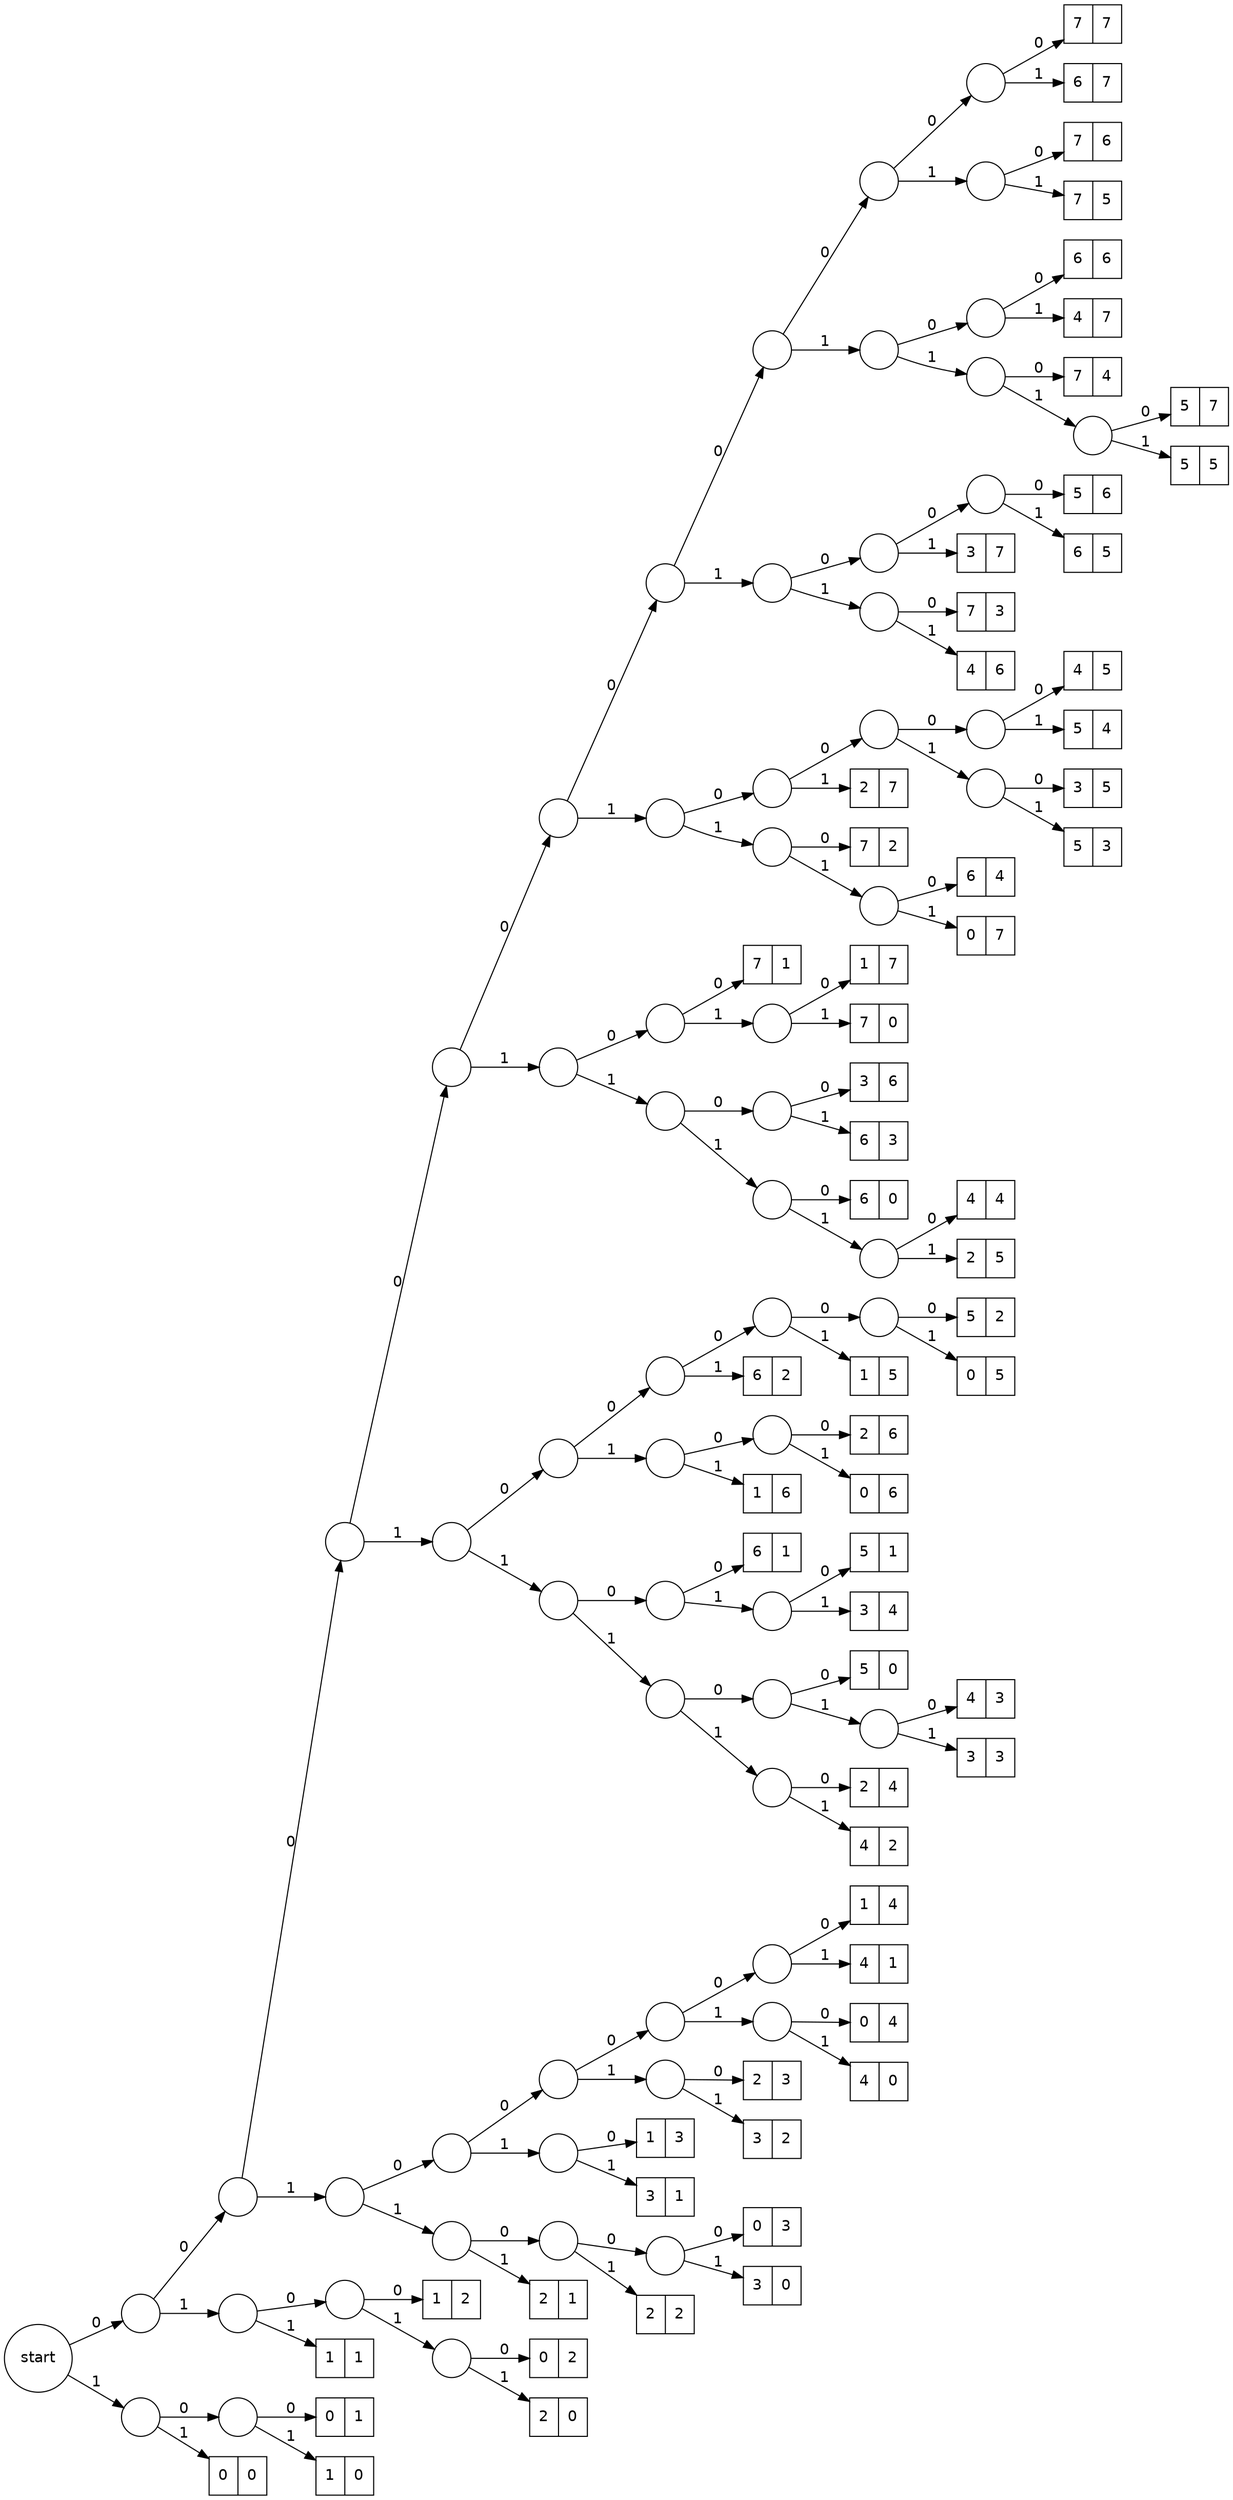 digraph huffman {
  node [fontname="DejaVuSans"];
  edge [fontname="DejaVuSans"];
  margin = "0";
  rankdir = "LR";

  start [shape=circle,label="start"];
  start -> n0 [label="0"];
  start -> n1 [label="1"];
  n0 [shape=circle,label=""];
  n0 -> n00 [label="0"];
  n0 -> n01 [label="1"];
  n00 [shape=circle,label=""];
  n00 -> n000 [label="0"];
  n00 -> n001 [label="1"];
  n000 [shape=circle,label=""];
  n000 -> n0000 [label="0"];
  n000 -> n0001 [label="1"];
  n0000 [shape=circle,label=""];
  n0000 -> n00000 [label="0"];
  n0000 -> n00001 [label="1"];
  n00000 [shape=circle,label=""];
  n00000 -> n000000 [label="0"];
  n00000 -> n000001 [label="1"];
  n000000 [shape=circle,label=""];
  n000000 -> n0000000 [label="0"];
  n000000 -> n0000001 [label="1"];
  n0000000 [shape=circle,label=""];
  n0000000 -> n00000000 [label="0"];
  n0000000 -> n00000001 [label="1"];
  n00000000 [shape=circle,label=""];
  n00000000 -> n000000000 [label="0"];
  n00000000 -> n000000001 [label="1"];
  n000000000 [shape=circle,label=""];
  n000000000 -> n0000000000 [label="0"];
  n000000000 -> n0000000001 [label="1"];
  n0000000000 [shape=record,label="{7|7}"];
  n0000000001 [shape=record,label="{6|7}"];
  n000000001 [shape=circle,label=""];
  n000000001 -> n0000000010 [label="0"];
  n000000001 -> n0000000011 [label="1"];
  n0000000010 [shape=record,label="{7|6}"];
  n0000000011 [shape=record,label="{7|5}"];
  n00000001 [shape=circle,label=""];
  n00000001 -> n000000010 [label="0"];
  n00000001 -> n000000011 [label="1"];
  n000000010 [shape=circle,label=""];
  n000000010 -> n0000000100 [label="0"];
  n000000010 -> n0000000101 [label="1"];
  n0000000100 [shape=record,label="{6|6}"];
  n0000000101 [shape=record,label="{4|7}"];
  n000000011 [shape=circle,label=""];
  n000000011 -> n0000000110 [label="0"];
  n000000011 -> n0000000111 [label="1"];
  n0000000110 [shape=record,label="{7|4}"];
  n0000000111 [shape=circle,label=""];
  n0000000111 -> n00000001110 [label="0"];
  n0000000111 -> n00000001111 [label="1"];
  n00000001110 [shape=record,label="{5|7}"];
  n00000001111 [shape=record,label="{5|5}"];
  n0000001 [shape=circle,label=""];
  n0000001 -> n00000010 [label="0"];
  n0000001 -> n00000011 [label="1"];
  n00000010 [shape=circle,label=""];
  n00000010 -> n000000100 [label="0"];
  n00000010 -> n000000101 [label="1"];
  n000000100 [shape=circle,label=""];
  n000000100 -> n0000001000 [label="0"];
  n000000100 -> n0000001001 [label="1"];
  n0000001000 [shape=record,label="{5|6}"];
  n0000001001 [shape=record,label="{6|5}"];
  n000000101 [shape=record,label="{3|7}"];
  n00000011 [shape=circle,label=""];
  n00000011 -> n000000110 [label="0"];
  n00000011 -> n000000111 [label="1"];
  n000000110 [shape=record,label="{7|3}"];
  n000000111 [shape=record,label="{4|6}"];
  n000001 [shape=circle,label=""];
  n000001 -> n0000010 [label="0"];
  n000001 -> n0000011 [label="1"];
  n0000010 [shape=circle,label=""];
  n0000010 -> n00000100 [label="0"];
  n0000010 -> n00000101 [label="1"];
  n00000100 [shape=circle,label=""];
  n00000100 -> n000001000 [label="0"];
  n00000100 -> n000001001 [label="1"];
  n000001000 [shape=circle,label=""];
  n000001000 -> n0000010000 [label="0"];
  n000001000 -> n0000010001 [label="1"];
  n0000010000 [shape=record,label="{4|5}"];
  n0000010001 [shape=record,label="{5|4}"];
  n000001001 [shape=circle,label=""];
  n000001001 -> n0000010010 [label="0"];
  n000001001 -> n0000010011 [label="1"];
  n0000010010 [shape=record,label="{3|5}"];
  n0000010011 [shape=record,label="{5|3}"];
  n00000101 [shape=record,label="{2|7}"];
  n0000011 [shape=circle,label=""];
  n0000011 -> n00000110 [label="0"];
  n0000011 -> n00000111 [label="1"];
  n00000110 [shape=record,label="{7|2}"];
  n00000111 [shape=circle,label=""];
  n00000111 -> n000001110 [label="0"];
  n00000111 -> n000001111 [label="1"];
  n000001110 [shape=record,label="{6|4}"];
  n000001111 [shape=record,label="{0|7}"];
  n00001 [shape=circle,label=""];
  n00001 -> n000010 [label="0"];
  n00001 -> n000011 [label="1"];
  n000010 [shape=circle,label=""];
  n000010 -> n0000100 [label="0"];
  n000010 -> n0000101 [label="1"];
  n0000100 [shape=record,label="{7|1}"];
  n0000101 [shape=circle,label=""];
  n0000101 -> n00001010 [label="0"];
  n0000101 -> n00001011 [label="1"];
  n00001010 [shape=record,label="{1|7}"];
  n00001011 [shape=record,label="{7|0}"];
  n000011 [shape=circle,label=""];
  n000011 -> n0000110 [label="0"];
  n000011 -> n0000111 [label="1"];
  n0000110 [shape=circle,label=""];
  n0000110 -> n00001100 [label="0"];
  n0000110 -> n00001101 [label="1"];
  n00001100 [shape=record,label="{3|6}"];
  n00001101 [shape=record,label="{6|3}"];
  n0000111 [shape=circle,label=""];
  n0000111 -> n00001110 [label="0"];
  n0000111 -> n00001111 [label="1"];
  n00001110 [shape=record,label="{6|0}"];
  n00001111 [shape=circle,label=""];
  n00001111 -> n000011110 [label="0"];
  n00001111 -> n000011111 [label="1"];
  n000011110 [shape=record,label="{4|4}"];
  n000011111 [shape=record,label="{2|5}"];
  n0001 [shape=circle,label=""];
  n0001 -> n00010 [label="0"];
  n0001 -> n00011 [label="1"];
  n00010 [shape=circle,label=""];
  n00010 -> n000100 [label="0"];
  n00010 -> n000101 [label="1"];
  n000100 [shape=circle,label=""];
  n000100 -> n0001000 [label="0"];
  n000100 -> n0001001 [label="1"];
  n0001000 [shape=circle,label=""];
  n0001000 -> n00010000 [label="0"];
  n0001000 -> n00010001 [label="1"];
  n00010000 [shape=circle,label=""];
  n00010000 -> n000100000 [label="0"];
  n00010000 -> n000100001 [label="1"];
  n000100000 [shape=record,label="{5|2}"];
  n000100001 [shape=record,label="{0|5}"];
  n00010001 [shape=record,label="{1|5}"];
  n0001001 [shape=record,label="{6|2}"];
  n000101 [shape=circle,label=""];
  n000101 -> n0001010 [label="0"];
  n000101 -> n0001011 [label="1"];
  n0001010 [shape=circle,label=""];
  n0001010 -> n00010100 [label="0"];
  n0001010 -> n00010101 [label="1"];
  n00010100 [shape=record,label="{2|6}"];
  n00010101 [shape=record,label="{0|6}"];
  n0001011 [shape=record,label="{1|6}"];
  n00011 [shape=circle,label=""];
  n00011 -> n000110 [label="0"];
  n00011 -> n000111 [label="1"];
  n000110 [shape=circle,label=""];
  n000110 -> n0001100 [label="0"];
  n000110 -> n0001101 [label="1"];
  n0001100 [shape=record,label="{6|1}"];
  n0001101 [shape=circle,label=""];
  n0001101 -> n00011010 [label="0"];
  n0001101 -> n00011011 [label="1"];
  n00011010 [shape=record,label="{5|1}"];
  n00011011 [shape=record,label="{3|4}"];
  n000111 [shape=circle,label=""];
  n000111 -> n0001110 [label="0"];
  n000111 -> n0001111 [label="1"];
  n0001110 [shape=circle,label=""];
  n0001110 -> n00011100 [label="0"];
  n0001110 -> n00011101 [label="1"];
  n00011100 [shape=record,label="{5|0}"];
  n00011101 [shape=circle,label=""];
  n00011101 -> n000111010 [label="0"];
  n00011101 -> n000111011 [label="1"];
  n000111010 [shape=record,label="{4|3}"];
  n000111011 [shape=record,label="{3|3}"];
  n0001111 [shape=circle,label=""];
  n0001111 -> n00011110 [label="0"];
  n0001111 -> n00011111 [label="1"];
  n00011110 [shape=record,label="{2|4}"];
  n00011111 [shape=record,label="{4|2}"];
  n001 [shape=circle,label=""];
  n001 -> n0010 [label="0"];
  n001 -> n0011 [label="1"];
  n0010 [shape=circle,label=""];
  n0010 -> n00100 [label="0"];
  n0010 -> n00101 [label="1"];
  n00100 [shape=circle,label=""];
  n00100 -> n001000 [label="0"];
  n00100 -> n001001 [label="1"];
  n001000 [shape=circle,label=""];
  n001000 -> n0010000 [label="0"];
  n001000 -> n0010001 [label="1"];
  n0010000 [shape=circle,label=""];
  n0010000 -> n00100000 [label="0"];
  n0010000 -> n00100001 [label="1"];
  n00100000 [shape=record,label="{1|4}"];
  n00100001 [shape=record,label="{4|1}"];
  n0010001 [shape=circle,label=""];
  n0010001 -> n00100010 [label="0"];
  n0010001 -> n00100011 [label="1"];
  n00100010 [shape=record,label="{0|4}"];
  n00100011 [shape=record,label="{4|0}"];
  n001001 [shape=circle,label=""];
  n001001 -> n0010010 [label="0"];
  n001001 -> n0010011 [label="1"];
  n0010010 [shape=record,label="{2|3}"];
  n0010011 [shape=record,label="{3|2}"];
  n00101 [shape=circle,label=""];
  n00101 -> n001010 [label="0"];
  n00101 -> n001011 [label="1"];
  n001010 [shape=record,label="{1|3}"];
  n001011 [shape=record,label="{3|1}"];
  n0011 [shape=circle,label=""];
  n0011 -> n00110 [label="0"];
  n0011 -> n00111 [label="1"];
  n00110 [shape=circle,label=""];
  n00110 -> n001100 [label="0"];
  n00110 -> n001101 [label="1"];
  n001100 [shape=circle,label=""];
  n001100 -> n0011000 [label="0"];
  n001100 -> n0011001 [label="1"];
  n0011000 [shape=record,label="{0|3}"];
  n0011001 [shape=record,label="{3|0}"];
  n001101 [shape=record,label="{2|2}"];
  n00111 [shape=record,label="{2|1}"];
  n01 [shape=circle,label=""];
  n01 -> n010 [label="0"];
  n01 -> n011 [label="1"];
  n010 [shape=circle,label=""];
  n010 -> n0100 [label="0"];
  n010 -> n0101 [label="1"];
  n0100 [shape=record,label="{1|2}"];
  n0101 [shape=circle,label=""];
  n0101 -> n01010 [label="0"];
  n0101 -> n01011 [label="1"];
  n01010 [shape=record,label="{0|2}"];
  n01011 [shape=record,label="{2|0}"];
  n011 [shape=record,label="{1|1}"];
  n1 [shape=circle,label=""];
  n1 -> n10 [label="0"];
  n1 -> n11 [label="1"];
  n10 [shape=circle,label=""];
  n10 -> n100 [label="0"];
  n10 -> n101 [label="1"];
  n100 [shape=record,label="{0|1}"];
  n101 [shape=record,label="{1|0}"];
  n11 [shape=record,label="{0|0}"];
}
